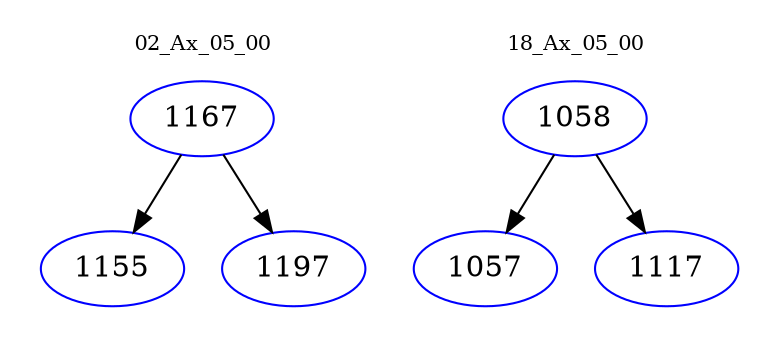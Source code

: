 digraph{
subgraph cluster_0 {
color = white
label = "02_Ax_05_00";
fontsize=10;
T0_1167 [label="1167", color="blue"]
T0_1167 -> T0_1155 [color="black"]
T0_1155 [label="1155", color="blue"]
T0_1167 -> T0_1197 [color="black"]
T0_1197 [label="1197", color="blue"]
}
subgraph cluster_1 {
color = white
label = "18_Ax_05_00";
fontsize=10;
T1_1058 [label="1058", color="blue"]
T1_1058 -> T1_1057 [color="black"]
T1_1057 [label="1057", color="blue"]
T1_1058 -> T1_1117 [color="black"]
T1_1117 [label="1117", color="blue"]
}
}
